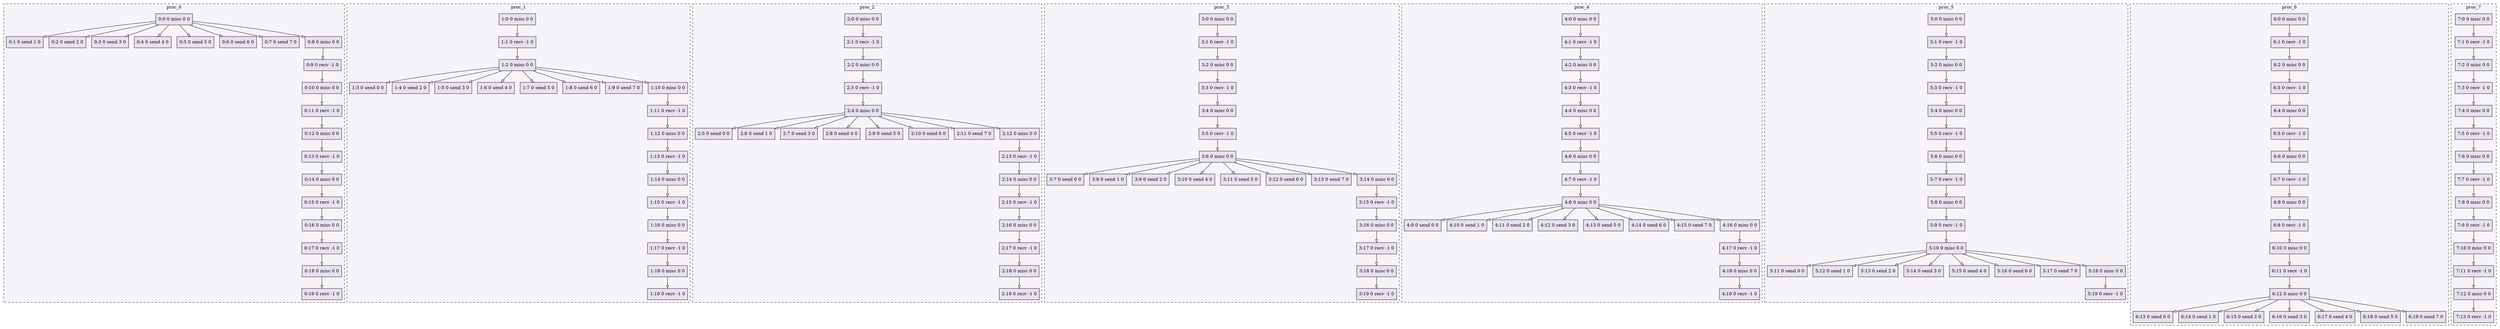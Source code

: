 digraph{node[shape=record style=filled colorscheme=purd9 fillcolor=2];subgraph cluster0{style=dashed;colorscheme=purd9;bgcolor=1;edge[arrowhead=empty];label=proc_0;0[label="0:0 0 misc 0 0"];1[label="0:1 0 send 1 0"];2[label="0:2 0 send 2 0"];3[label="0:3 0 send 3 0"];4[label="0:4 0 send 4 0"];5[label="0:5 0 send 5 0"];6[label="0:6 0 send 6 0"];7[label="0:7 0 send 7 0"];8[label="0:8 0 misc 0 0"];9[label="0:9 0 recv -1 0"];10[label="0:10 0 misc 0 0"];11[label="0:11 0 recv -1 0"];12[label="0:12 0 misc 0 0"];13[label="0:13 0 recv -1 0"];14[label="0:14 0 misc 0 0"];15[label="0:15 0 recv -1 0"];16[label="0:16 0 misc 0 0"];17[label="0:17 0 recv -1 0"];18[label="0:18 0 misc 0 0"];19[label="0:19 0 recv -1 0"];0->1;0->2;0->3;0->4;0->5;0->6;0->7;0->8;8->9;9->10;10->11;11->12;12->13;13->14;14->15;15->16;16->17;17->18;18->19;}subgraph cluster1{style=dashed;colorscheme=purd9;bgcolor=1;edge[arrowhead=empty];label=proc_1;20[label="1:0 0 misc 0 0"];21[label="1:1 0 recv -1 0"];22[label="1:2 0 misc 0 0"];23[label="1:3 0 send 0 0"];24[label="1:4 0 send 2 0"];25[label="1:5 0 send 3 0"];26[label="1:6 0 send 4 0"];27[label="1:7 0 send 5 0"];28[label="1:8 0 send 6 0"];29[label="1:9 0 send 7 0"];30[label="1:10 0 misc 0 0"];31[label="1:11 0 recv -1 0"];32[label="1:12 0 misc 0 0"];33[label="1:13 0 recv -1 0"];34[label="1:14 0 misc 0 0"];35[label="1:15 0 recv -1 0"];36[label="1:16 0 misc 0 0"];37[label="1:17 0 recv -1 0"];38[label="1:18 0 misc 0 0"];39[label="1:19 0 recv -1 0"];20->21;21->22;22->23;22->24;22->25;22->26;22->27;22->28;22->29;22->30;30->31;31->32;32->33;33->34;34->35;35->36;36->37;37->38;38->39;}subgraph cluster2{style=dashed;colorscheme=purd9;bgcolor=1;edge[arrowhead=empty];label=proc_2;40[label="2:0 0 misc 0 0"];41[label="2:1 0 recv -1 0"];42[label="2:2 0 misc 0 0"];43[label="2:3 0 recv -1 0"];44[label="2:4 0 misc 0 0"];45[label="2:5 0 send 0 0"];46[label="2:6 0 send 1 0"];47[label="2:7 0 send 3 0"];48[label="2:8 0 send 4 0"];49[label="2:9 0 send 5 0"];50[label="2:10 0 send 6 0"];51[label="2:11 0 send 7 0"];52[label="2:12 0 misc 0 0"];53[label="2:13 0 recv -1 0"];54[label="2:14 0 misc 0 0"];55[label="2:15 0 recv -1 0"];56[label="2:16 0 misc 0 0"];57[label="2:17 0 recv -1 0"];58[label="2:18 0 misc 0 0"];59[label="2:19 0 recv -1 0"];40->41;41->42;42->43;43->44;44->45;44->46;44->47;44->48;44->49;44->50;44->51;44->52;52->53;53->54;54->55;55->56;56->57;57->58;58->59;}subgraph cluster3{style=dashed;colorscheme=purd9;bgcolor=1;edge[arrowhead=empty];label=proc_3;60[label="3:0 0 misc 0 0"];61[label="3:1 0 recv -1 0"];62[label="3:2 0 misc 0 0"];63[label="3:3 0 recv -1 0"];64[label="3:4 0 misc 0 0"];65[label="3:5 0 recv -1 0"];66[label="3:6 0 misc 0 0"];67[label="3:7 0 send 0 0"];68[label="3:8 0 send 1 0"];69[label="3:9 0 send 2 0"];70[label="3:10 0 send 4 0"];71[label="3:11 0 send 5 0"];72[label="3:12 0 send 6 0"];73[label="3:13 0 send 7 0"];74[label="3:14 0 misc 0 0"];75[label="3:15 0 recv -1 0"];76[label="3:16 0 misc 0 0"];77[label="3:17 0 recv -1 0"];78[label="3:18 0 misc 0 0"];79[label="3:19 0 recv -1 0"];60->61;61->62;62->63;63->64;64->65;65->66;66->67;66->68;66->69;66->70;66->71;66->72;66->73;66->74;74->75;75->76;76->77;77->78;78->79;}subgraph cluster4{style=dashed;colorscheme=purd9;bgcolor=1;edge[arrowhead=empty];label=proc_4;80[label="4:0 0 misc 0 0"];81[label="4:1 0 recv -1 0"];82[label="4:2 0 misc 0 0"];83[label="4:3 0 recv -1 0"];84[label="4:4 0 misc 0 0"];85[label="4:5 0 recv -1 0"];86[label="4:6 0 misc 0 0"];87[label="4:7 0 recv -1 0"];88[label="4:8 0 misc 0 0"];89[label="4:9 0 send 0 0"];90[label="4:10 0 send 1 0"];91[label="4:11 0 send 2 0"];92[label="4:12 0 send 3 0"];93[label="4:13 0 send 5 0"];94[label="4:14 0 send 6 0"];95[label="4:15 0 send 7 0"];96[label="4:16 0 misc 0 0"];97[label="4:17 0 recv -1 0"];98[label="4:18 0 misc 0 0"];99[label="4:19 0 recv -1 0"];80->81;81->82;82->83;83->84;84->85;85->86;86->87;87->88;88->89;88->90;88->91;88->92;88->93;88->94;88->95;88->96;96->97;97->98;98->99;}subgraph cluster5{style=dashed;colorscheme=purd9;bgcolor=1;edge[arrowhead=empty];label=proc_5;100[label="5:0 0 misc 0 0"];101[label="5:1 0 recv -1 0"];102[label="5:2 0 misc 0 0"];103[label="5:3 0 recv -1 0"];104[label="5:4 0 misc 0 0"];105[label="5:5 0 recv -1 0"];106[label="5:6 0 misc 0 0"];107[label="5:7 0 recv -1 0"];108[label="5:8 0 misc 0 0"];109[label="5:9 0 recv -1 0"];110[label="5:10 0 misc 0 0"];111[label="5:11 0 send 0 0"];112[label="5:12 0 send 1 0"];113[label="5:13 0 send 2 0"];114[label="5:14 0 send 3 0"];115[label="5:15 0 send 4 0"];116[label="5:16 0 send 6 0"];117[label="5:17 0 send 7 0"];118[label="5:18 0 misc 0 0"];119[label="5:19 0 recv -1 0"];100->101;101->102;102->103;103->104;104->105;105->106;106->107;107->108;108->109;109->110;110->111;110->112;110->113;110->114;110->115;110->116;110->117;110->118;118->119;}subgraph cluster6{style=dashed;colorscheme=purd9;bgcolor=1;edge[arrowhead=empty];label=proc_6;120[label="6:0 0 misc 0 0"];121[label="6:1 0 recv -1 0"];122[label="6:2 0 misc 0 0"];123[label="6:3 0 recv -1 0"];124[label="6:4 0 misc 0 0"];125[label="6:5 0 recv -1 0"];126[label="6:6 0 misc 0 0"];127[label="6:7 0 recv -1 0"];128[label="6:8 0 misc 0 0"];129[label="6:9 0 recv -1 0"];130[label="6:10 0 misc 0 0"];131[label="6:11 0 recv -1 0"];132[label="6:12 0 misc 0 0"];133[label="6:13 0 send 0 0"];134[label="6:14 0 send 1 0"];135[label="6:15 0 send 2 0"];136[label="6:16 0 send 3 0"];137[label="6:17 0 send 4 0"];138[label="6:18 0 send 5 0"];139[label="6:19 0 send 7 0"];120->121;121->122;122->123;123->124;124->125;125->126;126->127;127->128;128->129;129->130;130->131;131->132;132->133;132->134;132->135;132->136;132->137;132->138;132->139;}subgraph cluster7{style=dashed;colorscheme=purd9;bgcolor=1;edge[arrowhead=empty];label=proc_7;140[label="7:0 0 misc 0 0"];141[label="7:1 0 recv -1 0"];142[label="7:2 0 misc 0 0"];143[label="7:3 0 recv -1 0"];144[label="7:4 0 misc 0 0"];145[label="7:5 0 recv -1 0"];146[label="7:6 0 misc 0 0"];147[label="7:7 0 recv -1 0"];148[label="7:8 0 misc 0 0"];149[label="7:9 0 recv -1 0"];150[label="7:10 0 misc 0 0"];151[label="7:11 0 recv -1 0"];152[label="7:12 0 misc 0 0"];153[label="7:13 0 recv -1 0"];140->141;141->142;142->143;143->144;144->145;145->146;146->147;147->148;148->149;149->150;150->151;151->152;152->153;}}